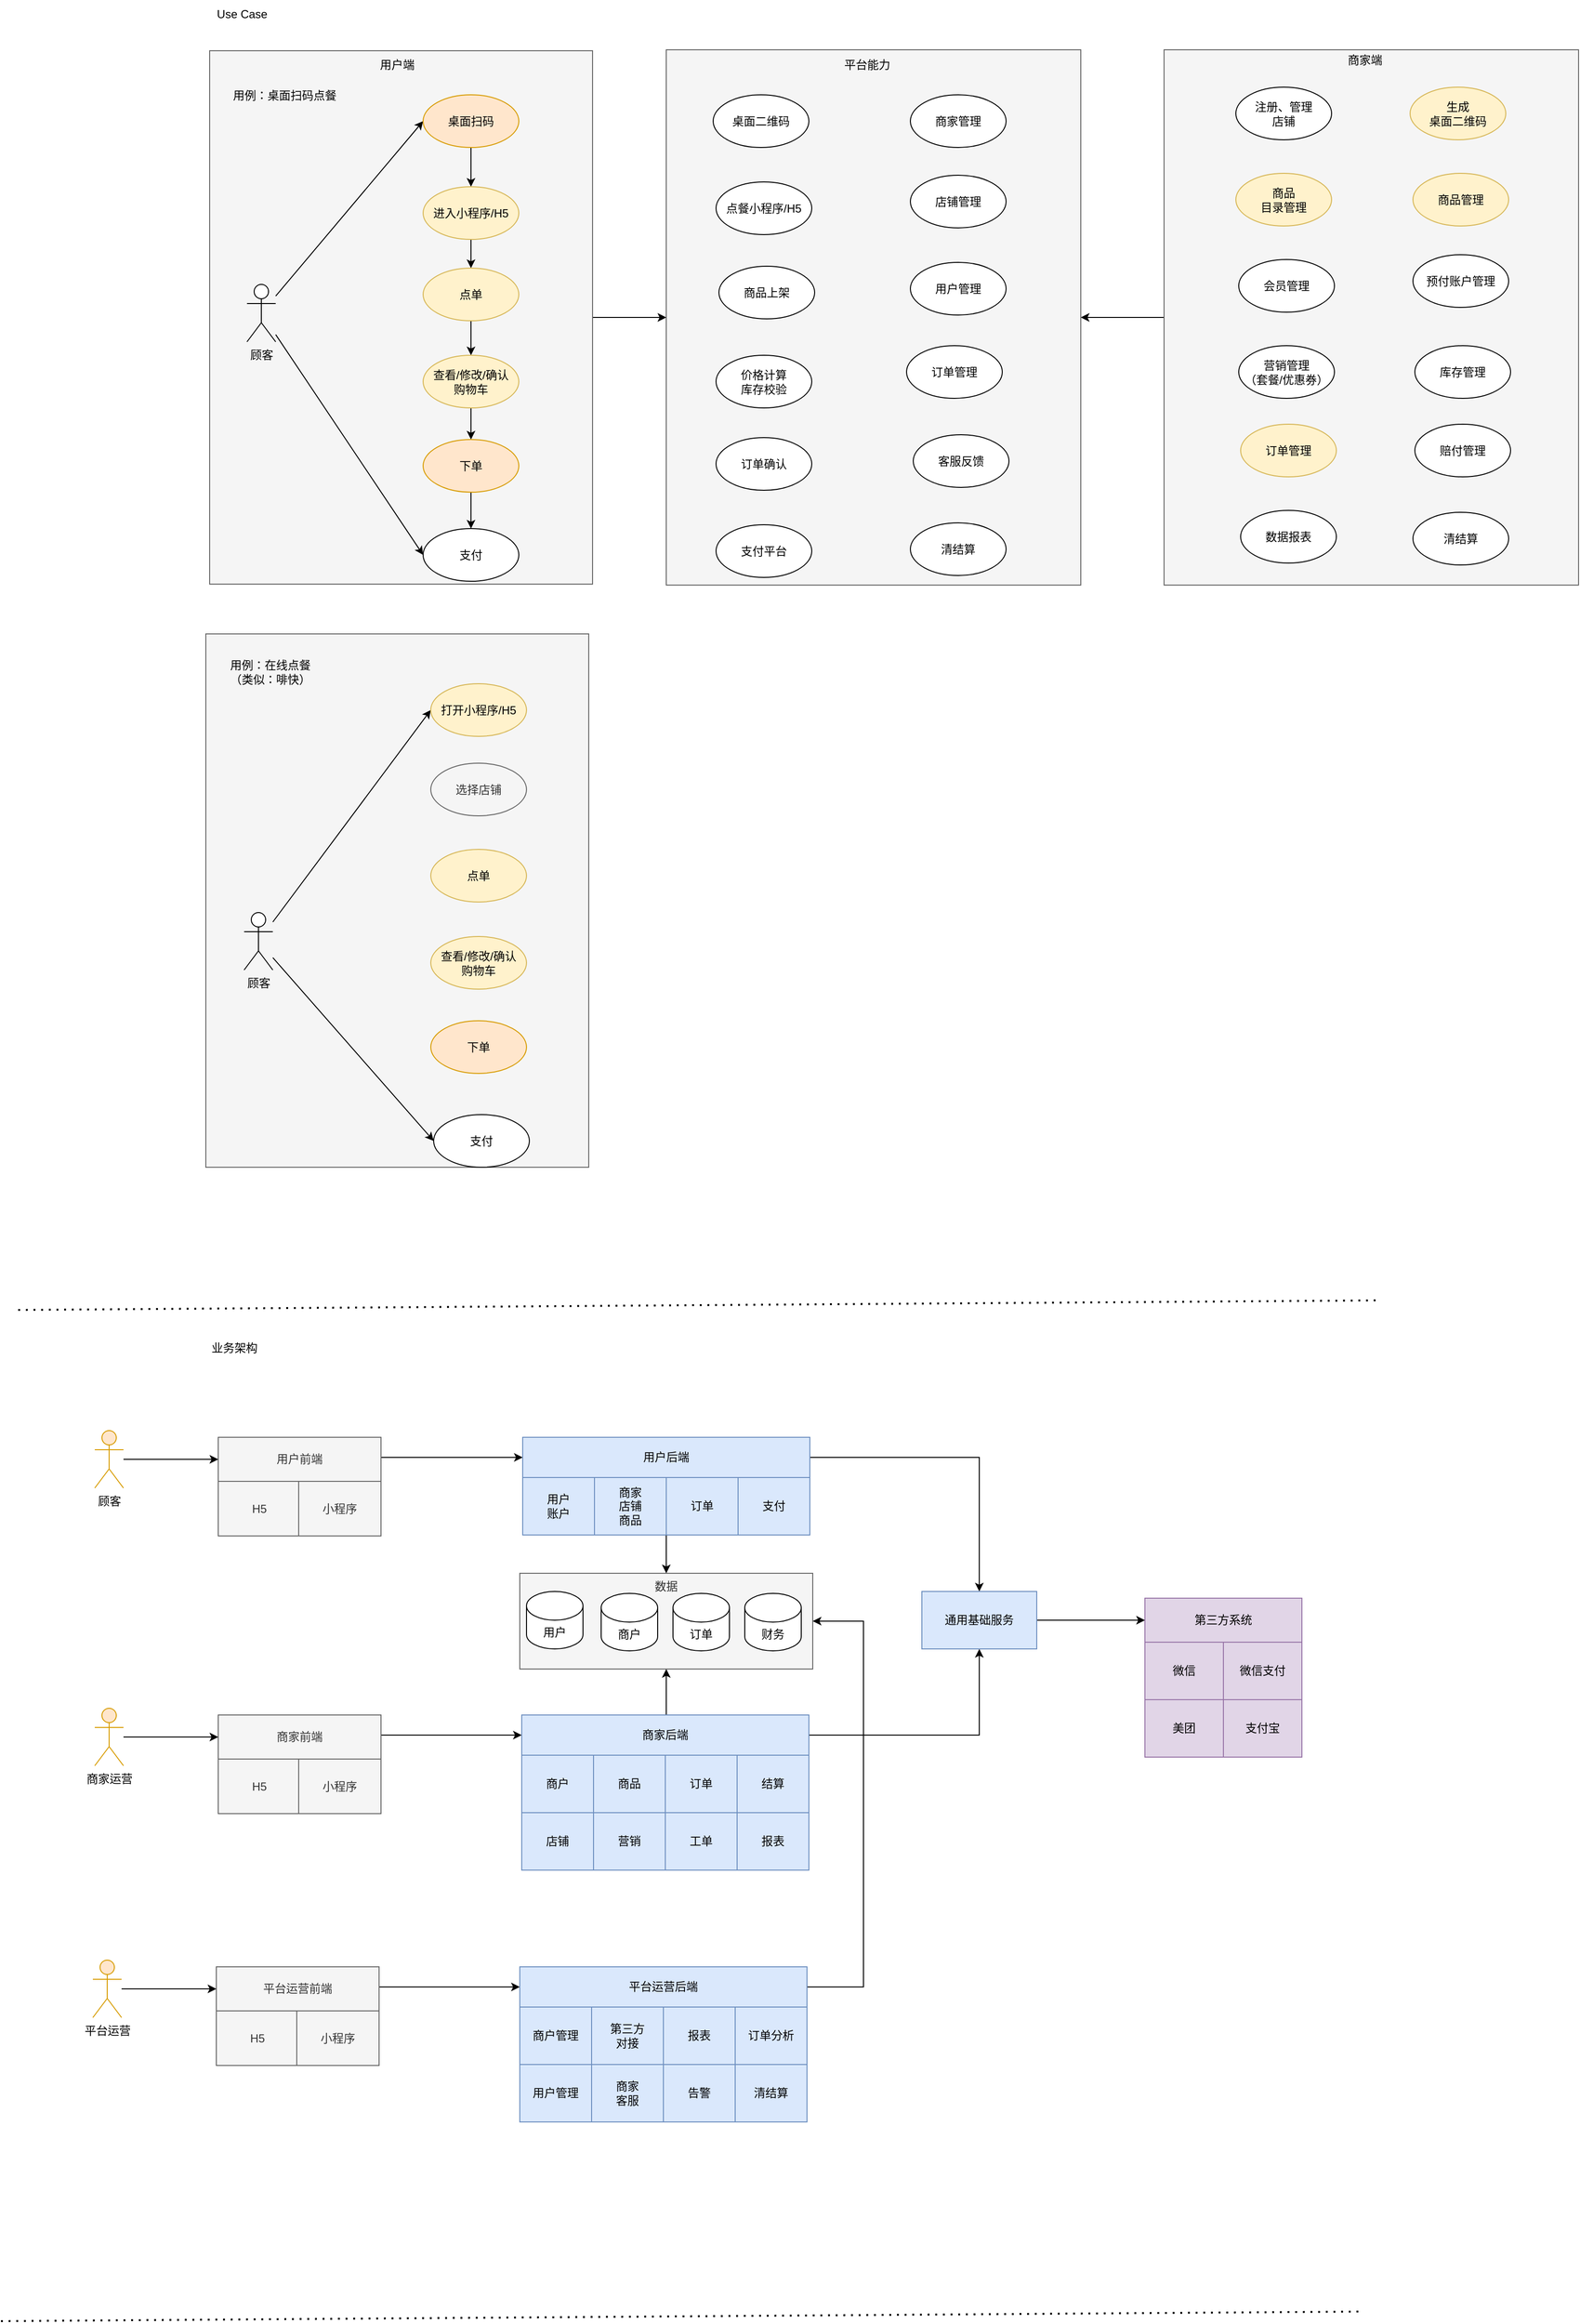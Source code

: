 <mxfile version="22.1.18" type="github">
  <diagram name="第 1 页" id="C6uemrq99qdhGbZKcxYd">
    <mxGraphModel dx="1354" dy="970" grid="0" gridSize="10" guides="1" tooltips="1" connect="1" arrows="1" fold="1" page="0" pageScale="1" pageWidth="827" pageHeight="1169" math="0" shadow="0">
      <root>
        <mxCell id="0" />
        <mxCell id="1" parent="0" />
        <mxCell id="IzQj0eirDtD4WqCbWgzO-100" value="数据" style="rounded=0;whiteSpace=wrap;html=1;verticalAlign=top;fillColor=#f5f5f5;fontColor=#333333;strokeColor=#666666;" vertex="1" parent="1">
          <mxGeometry x="162" y="1638" width="306" height="100" as="geometry" />
        </mxCell>
        <mxCell id="IzQj0eirDtD4WqCbWgzO-55" value="" style="rounded=0;whiteSpace=wrap;html=1;fillColor=#f5f5f5;fontColor=#333333;strokeColor=#666666;" vertex="1" parent="1">
          <mxGeometry x="-166" y="657" width="400" height="557" as="geometry" />
        </mxCell>
        <mxCell id="IzQj0eirDtD4WqCbWgzO-42" style="edgeStyle=orthogonalEdgeStyle;rounded=0;orthogonalLoop=1;jettySize=auto;html=1;entryX=1;entryY=0.5;entryDx=0;entryDy=0;" edge="1" parent="1" source="IzQj0eirDtD4WqCbWgzO-39" target="IzQj0eirDtD4WqCbWgzO-23">
          <mxGeometry relative="1" as="geometry" />
        </mxCell>
        <mxCell id="IzQj0eirDtD4WqCbWgzO-39" value="" style="rounded=0;whiteSpace=wrap;html=1;fillColor=#f5f5f5;fontColor=#333333;strokeColor=#666666;" vertex="1" parent="1">
          <mxGeometry x="835" y="47" width="433" height="559" as="geometry" />
        </mxCell>
        <mxCell id="IzQj0eirDtD4WqCbWgzO-23" value="" style="rounded=0;whiteSpace=wrap;html=1;fillColor=#f5f5f5;fontColor=#333333;strokeColor=#666666;" vertex="1" parent="1">
          <mxGeometry x="315" y="47" width="433" height="559" as="geometry" />
        </mxCell>
        <mxCell id="IzQj0eirDtD4WqCbWgzO-40" style="edgeStyle=orthogonalEdgeStyle;rounded=0;orthogonalLoop=1;jettySize=auto;html=1;entryX=0;entryY=0.5;entryDx=0;entryDy=0;" edge="1" parent="1" source="IzQj0eirDtD4WqCbWgzO-22" target="IzQj0eirDtD4WqCbWgzO-23">
          <mxGeometry relative="1" as="geometry" />
        </mxCell>
        <mxCell id="IzQj0eirDtD4WqCbWgzO-22" value="" style="rounded=0;whiteSpace=wrap;html=1;fillColor=#f5f5f5;fontColor=#333333;strokeColor=#666666;" vertex="1" parent="1">
          <mxGeometry x="-162" y="48" width="400" height="557" as="geometry" />
        </mxCell>
        <mxCell id="IzQj0eirDtD4WqCbWgzO-4" style="rounded=0;orthogonalLoop=1;jettySize=auto;html=1;entryX=0;entryY=0.5;entryDx=0;entryDy=0;" edge="1" parent="1" source="IzQj0eirDtD4WqCbWgzO-1" target="IzQj0eirDtD4WqCbWgzO-3">
          <mxGeometry relative="1" as="geometry" />
        </mxCell>
        <mxCell id="IzQj0eirDtD4WqCbWgzO-15" style="rounded=0;orthogonalLoop=1;jettySize=auto;html=1;entryX=0;entryY=0.5;entryDx=0;entryDy=0;" edge="1" parent="1" source="IzQj0eirDtD4WqCbWgzO-1" target="IzQj0eirDtD4WqCbWgzO-13">
          <mxGeometry relative="1" as="geometry" />
        </mxCell>
        <mxCell id="IzQj0eirDtD4WqCbWgzO-1" value="顾客" style="shape=umlActor;verticalLabelPosition=bottom;verticalAlign=top;html=1;outlineConnect=0;" vertex="1" parent="1">
          <mxGeometry x="-123" y="292" width="30" height="60" as="geometry" />
        </mxCell>
        <mxCell id="IzQj0eirDtD4WqCbWgzO-2" value="Use Case" style="text;html=1;strokeColor=none;fillColor=none;align=center;verticalAlign=middle;whiteSpace=wrap;rounded=0;" vertex="1" parent="1">
          <mxGeometry x="-158" y="-5" width="60" height="30" as="geometry" />
        </mxCell>
        <mxCell id="IzQj0eirDtD4WqCbWgzO-6" style="edgeStyle=orthogonalEdgeStyle;rounded=0;orthogonalLoop=1;jettySize=auto;html=1;entryX=0.5;entryY=0;entryDx=0;entryDy=0;" edge="1" parent="1" source="IzQj0eirDtD4WqCbWgzO-3" target="IzQj0eirDtD4WqCbWgzO-5">
          <mxGeometry relative="1" as="geometry" />
        </mxCell>
        <mxCell id="IzQj0eirDtD4WqCbWgzO-3" value="桌面扫码" style="ellipse;whiteSpace=wrap;html=1;fillColor=#ffe6cc;strokeColor=#d79b00;" vertex="1" parent="1">
          <mxGeometry x="61" y="94" width="100" height="55" as="geometry" />
        </mxCell>
        <mxCell id="IzQj0eirDtD4WqCbWgzO-8" style="edgeStyle=orthogonalEdgeStyle;rounded=0;orthogonalLoop=1;jettySize=auto;html=1;" edge="1" parent="1" source="IzQj0eirDtD4WqCbWgzO-5" target="IzQj0eirDtD4WqCbWgzO-7">
          <mxGeometry relative="1" as="geometry" />
        </mxCell>
        <mxCell id="IzQj0eirDtD4WqCbWgzO-5" value="进入小程序/H5" style="ellipse;whiteSpace=wrap;html=1;fillColor=#fff2cc;strokeColor=#d6b656;" vertex="1" parent="1">
          <mxGeometry x="61" y="190" width="100" height="55" as="geometry" />
        </mxCell>
        <mxCell id="IzQj0eirDtD4WqCbWgzO-10" style="edgeStyle=orthogonalEdgeStyle;rounded=0;orthogonalLoop=1;jettySize=auto;html=1;entryX=0.5;entryY=0;entryDx=0;entryDy=0;" edge="1" parent="1" source="IzQj0eirDtD4WqCbWgzO-7" target="IzQj0eirDtD4WqCbWgzO-9">
          <mxGeometry relative="1" as="geometry" />
        </mxCell>
        <mxCell id="IzQj0eirDtD4WqCbWgzO-7" value="点单" style="ellipse;whiteSpace=wrap;html=1;fillColor=#fff2cc;strokeColor=#d6b656;" vertex="1" parent="1">
          <mxGeometry x="61" y="275" width="100" height="55" as="geometry" />
        </mxCell>
        <mxCell id="IzQj0eirDtD4WqCbWgzO-12" style="edgeStyle=orthogonalEdgeStyle;rounded=0;orthogonalLoop=1;jettySize=auto;html=1;entryX=0.5;entryY=0;entryDx=0;entryDy=0;" edge="1" parent="1" source="IzQj0eirDtD4WqCbWgzO-9" target="IzQj0eirDtD4WqCbWgzO-11">
          <mxGeometry relative="1" as="geometry" />
        </mxCell>
        <mxCell id="IzQj0eirDtD4WqCbWgzO-9" value="查看/修改/确认&lt;br&gt;购物车" style="ellipse;whiteSpace=wrap;html=1;fillColor=#fff2cc;strokeColor=#d6b656;" vertex="1" parent="1">
          <mxGeometry x="61" y="366" width="100" height="55" as="geometry" />
        </mxCell>
        <mxCell id="IzQj0eirDtD4WqCbWgzO-14" style="edgeStyle=orthogonalEdgeStyle;rounded=0;orthogonalLoop=1;jettySize=auto;html=1;entryX=0.5;entryY=0;entryDx=0;entryDy=0;" edge="1" parent="1" source="IzQj0eirDtD4WqCbWgzO-11" target="IzQj0eirDtD4WqCbWgzO-13">
          <mxGeometry relative="1" as="geometry" />
        </mxCell>
        <mxCell id="IzQj0eirDtD4WqCbWgzO-11" value="下单" style="ellipse;whiteSpace=wrap;html=1;fillColor=#ffe6cc;strokeColor=#d79b00;" vertex="1" parent="1">
          <mxGeometry x="61" y="454" width="100" height="55" as="geometry" />
        </mxCell>
        <mxCell id="IzQj0eirDtD4WqCbWgzO-13" value="支付" style="ellipse;whiteSpace=wrap;html=1;" vertex="1" parent="1">
          <mxGeometry x="61" y="547" width="100" height="55" as="geometry" />
        </mxCell>
        <mxCell id="IzQj0eirDtD4WqCbWgzO-16" value="桌面二维码" style="ellipse;whiteSpace=wrap;html=1;" vertex="1" parent="1">
          <mxGeometry x="364" y="94" width="100" height="55" as="geometry" />
        </mxCell>
        <mxCell id="IzQj0eirDtD4WqCbWgzO-17" value="点餐小程序/H5" style="ellipse;whiteSpace=wrap;html=1;" vertex="1" parent="1">
          <mxGeometry x="367" y="185" width="100" height="55" as="geometry" />
        </mxCell>
        <mxCell id="IzQj0eirDtD4WqCbWgzO-18" value="商品上架" style="ellipse;whiteSpace=wrap;html=1;" vertex="1" parent="1">
          <mxGeometry x="370" y="273" width="100" height="55" as="geometry" />
        </mxCell>
        <mxCell id="IzQj0eirDtD4WqCbWgzO-19" value="价格计算&lt;br&gt;库存校验" style="ellipse;whiteSpace=wrap;html=1;" vertex="1" parent="1">
          <mxGeometry x="367" y="366" width="100" height="55" as="geometry" />
        </mxCell>
        <mxCell id="IzQj0eirDtD4WqCbWgzO-20" value="订单确认" style="ellipse;whiteSpace=wrap;html=1;" vertex="1" parent="1">
          <mxGeometry x="367" y="452" width="100" height="55" as="geometry" />
        </mxCell>
        <mxCell id="IzQj0eirDtD4WqCbWgzO-21" value="支付平台" style="ellipse;whiteSpace=wrap;html=1;" vertex="1" parent="1">
          <mxGeometry x="367" y="543" width="100" height="55" as="geometry" />
        </mxCell>
        <mxCell id="IzQj0eirDtD4WqCbWgzO-24" value="用户端" style="text;html=1;strokeColor=none;fillColor=none;align=center;verticalAlign=middle;whiteSpace=wrap;rounded=0;" vertex="1" parent="1">
          <mxGeometry x="4" y="48" width="60" height="30" as="geometry" />
        </mxCell>
        <mxCell id="IzQj0eirDtD4WqCbWgzO-25" value="平台能力" style="text;html=1;strokeColor=none;fillColor=none;align=center;verticalAlign=middle;whiteSpace=wrap;rounded=0;" vertex="1" parent="1">
          <mxGeometry x="495" y="48" width="60" height="30" as="geometry" />
        </mxCell>
        <mxCell id="IzQj0eirDtD4WqCbWgzO-26" value="商家端" style="text;html=1;strokeColor=none;fillColor=none;align=center;verticalAlign=middle;whiteSpace=wrap;rounded=0;" vertex="1" parent="1">
          <mxGeometry x="1015" y="43" width="60" height="30" as="geometry" />
        </mxCell>
        <mxCell id="IzQj0eirDtD4WqCbWgzO-27" value="注册、管理&lt;br&gt;店铺" style="ellipse;whiteSpace=wrap;html=1;" vertex="1" parent="1">
          <mxGeometry x="910" y="86" width="100" height="55" as="geometry" />
        </mxCell>
        <mxCell id="IzQj0eirDtD4WqCbWgzO-28" value="生成&lt;br&gt;桌面二维码" style="ellipse;whiteSpace=wrap;html=1;fillColor=#fff2cc;strokeColor=#d6b656;" vertex="1" parent="1">
          <mxGeometry x="1092" y="86" width="100" height="55" as="geometry" />
        </mxCell>
        <mxCell id="IzQj0eirDtD4WqCbWgzO-29" value="商品&lt;br&gt;目录管理" style="ellipse;whiteSpace=wrap;html=1;fillColor=#fff2cc;strokeColor=#d6b656;" vertex="1" parent="1">
          <mxGeometry x="910" y="176" width="100" height="55" as="geometry" />
        </mxCell>
        <mxCell id="IzQj0eirDtD4WqCbWgzO-30" value="商品管理" style="ellipse;whiteSpace=wrap;html=1;fillColor=#fff2cc;strokeColor=#d6b656;" vertex="1" parent="1">
          <mxGeometry x="1095" y="176" width="100" height="55" as="geometry" />
        </mxCell>
        <mxCell id="IzQj0eirDtD4WqCbWgzO-31" value="营销管理&lt;br&gt;（套餐/优惠券）" style="ellipse;whiteSpace=wrap;html=1;" vertex="1" parent="1">
          <mxGeometry x="913" y="356" width="100" height="55" as="geometry" />
        </mxCell>
        <mxCell id="IzQj0eirDtD4WqCbWgzO-32" value="预付账户管理" style="ellipse;whiteSpace=wrap;html=1;" vertex="1" parent="1">
          <mxGeometry x="1095" y="261" width="100" height="55" as="geometry" />
        </mxCell>
        <mxCell id="IzQj0eirDtD4WqCbWgzO-33" value="会员管理" style="ellipse;whiteSpace=wrap;html=1;" vertex="1" parent="1">
          <mxGeometry x="913" y="266" width="100" height="55" as="geometry" />
        </mxCell>
        <mxCell id="IzQj0eirDtD4WqCbWgzO-34" value="库存管理" style="ellipse;whiteSpace=wrap;html=1;" vertex="1" parent="1">
          <mxGeometry x="1097" y="356" width="100" height="55" as="geometry" />
        </mxCell>
        <mxCell id="IzQj0eirDtD4WqCbWgzO-35" value="订单管理" style="ellipse;whiteSpace=wrap;html=1;fillColor=#fff2cc;strokeColor=#d6b656;" vertex="1" parent="1">
          <mxGeometry x="915" y="438" width="100" height="55" as="geometry" />
        </mxCell>
        <mxCell id="IzQj0eirDtD4WqCbWgzO-36" value="赔付管理" style="ellipse;whiteSpace=wrap;html=1;" vertex="1" parent="1">
          <mxGeometry x="1097" y="438" width="100" height="55" as="geometry" />
        </mxCell>
        <mxCell id="IzQj0eirDtD4WqCbWgzO-37" value="数据报表" style="ellipse;whiteSpace=wrap;html=1;" vertex="1" parent="1">
          <mxGeometry x="915" y="528" width="100" height="55" as="geometry" />
        </mxCell>
        <mxCell id="IzQj0eirDtD4WqCbWgzO-38" value="清结算" style="ellipse;whiteSpace=wrap;html=1;" vertex="1" parent="1">
          <mxGeometry x="1095" y="530" width="100" height="55" as="geometry" />
        </mxCell>
        <mxCell id="IzQj0eirDtD4WqCbWgzO-43" value="用例：桌面扫码点餐" style="text;html=1;strokeColor=none;fillColor=none;align=center;verticalAlign=middle;whiteSpace=wrap;rounded=0;" vertex="1" parent="1">
          <mxGeometry x="-143" y="80" width="119" height="30" as="geometry" />
        </mxCell>
        <mxCell id="IzQj0eirDtD4WqCbWgzO-44" value="用例：在线点餐&lt;br&gt;（类似：啡快）" style="text;html=1;strokeColor=none;fillColor=none;align=center;verticalAlign=middle;whiteSpace=wrap;rounded=0;" vertex="1" parent="1">
          <mxGeometry x="-158" y="682" width="119" height="30" as="geometry" />
        </mxCell>
        <mxCell id="IzQj0eirDtD4WqCbWgzO-53" style="rounded=0;orthogonalLoop=1;jettySize=auto;html=1;entryX=0;entryY=0.5;entryDx=0;entryDy=0;" edge="1" parent="1" source="IzQj0eirDtD4WqCbWgzO-45" target="IzQj0eirDtD4WqCbWgzO-47">
          <mxGeometry relative="1" as="geometry" />
        </mxCell>
        <mxCell id="IzQj0eirDtD4WqCbWgzO-54" style="rounded=0;orthogonalLoop=1;jettySize=auto;html=1;entryX=0;entryY=0.5;entryDx=0;entryDy=0;" edge="1" parent="1" source="IzQj0eirDtD4WqCbWgzO-45" target="IzQj0eirDtD4WqCbWgzO-52">
          <mxGeometry relative="1" as="geometry" />
        </mxCell>
        <mxCell id="IzQj0eirDtD4WqCbWgzO-45" value="顾客" style="shape=umlActor;verticalLabelPosition=bottom;verticalAlign=top;html=1;outlineConnect=0;" vertex="1" parent="1">
          <mxGeometry x="-126" y="948" width="30" height="60" as="geometry" />
        </mxCell>
        <mxCell id="IzQj0eirDtD4WqCbWgzO-47" value="打开小程序/H5" style="ellipse;whiteSpace=wrap;html=1;fillColor=#fff2cc;strokeColor=#d6b656;" vertex="1" parent="1">
          <mxGeometry x="69" y="709" width="100" height="55" as="geometry" />
        </mxCell>
        <mxCell id="IzQj0eirDtD4WqCbWgzO-48" value="点单" style="ellipse;whiteSpace=wrap;html=1;fillColor=#fff2cc;strokeColor=#d6b656;" vertex="1" parent="1">
          <mxGeometry x="69" y="882" width="100" height="55" as="geometry" />
        </mxCell>
        <mxCell id="IzQj0eirDtD4WqCbWgzO-49" value="查看/修改/确认&lt;br&gt;购物车" style="ellipse;whiteSpace=wrap;html=1;fillColor=#fff2cc;strokeColor=#d6b656;" vertex="1" parent="1">
          <mxGeometry x="69" y="973" width="100" height="55" as="geometry" />
        </mxCell>
        <mxCell id="IzQj0eirDtD4WqCbWgzO-50" value="下单" style="ellipse;whiteSpace=wrap;html=1;fillColor=#ffe6cc;strokeColor=#d79b00;" vertex="1" parent="1">
          <mxGeometry x="69" y="1061" width="100" height="55" as="geometry" />
        </mxCell>
        <mxCell id="IzQj0eirDtD4WqCbWgzO-51" value="选择店铺" style="ellipse;whiteSpace=wrap;html=1;fillColor=#f5f5f5;strokeColor=#666666;fontColor=#333333;" vertex="1" parent="1">
          <mxGeometry x="69" y="792" width="100" height="55" as="geometry" />
        </mxCell>
        <mxCell id="IzQj0eirDtD4WqCbWgzO-52" value="支付" style="ellipse;whiteSpace=wrap;html=1;" vertex="1" parent="1">
          <mxGeometry x="72" y="1159" width="100" height="55" as="geometry" />
        </mxCell>
        <mxCell id="IzQj0eirDtD4WqCbWgzO-56" value="商家管理" style="ellipse;whiteSpace=wrap;html=1;" vertex="1" parent="1">
          <mxGeometry x="570" y="94" width="100" height="55" as="geometry" />
        </mxCell>
        <mxCell id="IzQj0eirDtD4WqCbWgzO-57" value="店铺管理" style="ellipse;whiteSpace=wrap;html=1;" vertex="1" parent="1">
          <mxGeometry x="570" y="178" width="100" height="55" as="geometry" />
        </mxCell>
        <mxCell id="IzQj0eirDtD4WqCbWgzO-58" value="用户管理" style="ellipse;whiteSpace=wrap;html=1;" vertex="1" parent="1">
          <mxGeometry x="570" y="269" width="100" height="55" as="geometry" />
        </mxCell>
        <mxCell id="IzQj0eirDtD4WqCbWgzO-59" value="订单管理" style="ellipse;whiteSpace=wrap;html=1;" vertex="1" parent="1">
          <mxGeometry x="566" y="356" width="100" height="55" as="geometry" />
        </mxCell>
        <mxCell id="IzQj0eirDtD4WqCbWgzO-60" value="清结算" style="ellipse;whiteSpace=wrap;html=1;" vertex="1" parent="1">
          <mxGeometry x="570" y="541" width="100" height="55" as="geometry" />
        </mxCell>
        <mxCell id="IzQj0eirDtD4WqCbWgzO-61" value="客服反馈" style="ellipse;whiteSpace=wrap;html=1;" vertex="1" parent="1">
          <mxGeometry x="573" y="449" width="100" height="55" as="geometry" />
        </mxCell>
        <mxCell id="IzQj0eirDtD4WqCbWgzO-62" value="" style="endArrow=none;dashed=1;html=1;dashPattern=1 3;strokeWidth=2;rounded=0;" edge="1" parent="1">
          <mxGeometry width="50" height="50" relative="1" as="geometry">
            <mxPoint x="-362" y="1363" as="sourcePoint" />
            <mxPoint x="1061" y="1353" as="targetPoint" />
          </mxGeometry>
        </mxCell>
        <mxCell id="IzQj0eirDtD4WqCbWgzO-63" value="业务架构" style="text;html=1;strokeColor=none;fillColor=none;align=center;verticalAlign=middle;whiteSpace=wrap;rounded=0;" vertex="1" parent="1">
          <mxGeometry x="-166" y="1388" width="60" height="30" as="geometry" />
        </mxCell>
        <mxCell id="IzQj0eirDtD4WqCbWgzO-75" style="edgeStyle=orthogonalEdgeStyle;rounded=0;orthogonalLoop=1;jettySize=auto;html=1;entryX=0;entryY=0.5;entryDx=0;entryDy=0;" edge="1" parent="1" source="IzQj0eirDtD4WqCbWgzO-64" target="IzQj0eirDtD4WqCbWgzO-69">
          <mxGeometry relative="1" as="geometry">
            <Array as="points">
              <mxPoint x="53" y="1517" />
              <mxPoint x="53" y="1517" />
            </Array>
          </mxGeometry>
        </mxCell>
        <mxCell id="IzQj0eirDtD4WqCbWgzO-64" value="用户前端" style="rounded=0;whiteSpace=wrap;html=1;fillColor=#f5f5f5;fontColor=#333333;strokeColor=#666666;" vertex="1" parent="1">
          <mxGeometry x="-153" y="1496" width="170" height="46" as="geometry" />
        </mxCell>
        <mxCell id="IzQj0eirDtD4WqCbWgzO-65" value="H5" style="rounded=0;whiteSpace=wrap;html=1;fillColor=#f5f5f5;fontColor=#333333;strokeColor=#666666;" vertex="1" parent="1">
          <mxGeometry x="-153" y="1542" width="86" height="57" as="geometry" />
        </mxCell>
        <mxCell id="IzQj0eirDtD4WqCbWgzO-66" value="小程序" style="rounded=0;whiteSpace=wrap;html=1;fillColor=#f5f5f5;fontColor=#333333;strokeColor=#666666;" vertex="1" parent="1">
          <mxGeometry x="-69" y="1542" width="86" height="57" as="geometry" />
        </mxCell>
        <mxCell id="IzQj0eirDtD4WqCbWgzO-68" style="edgeStyle=orthogonalEdgeStyle;rounded=0;orthogonalLoop=1;jettySize=auto;html=1;entryX=0;entryY=0.5;entryDx=0;entryDy=0;" edge="1" parent="1" source="IzQj0eirDtD4WqCbWgzO-67" target="IzQj0eirDtD4WqCbWgzO-64">
          <mxGeometry relative="1" as="geometry">
            <Array as="points">
              <mxPoint x="-228" y="1519" />
              <mxPoint x="-228" y="1519" />
            </Array>
          </mxGeometry>
        </mxCell>
        <mxCell id="IzQj0eirDtD4WqCbWgzO-67" value="顾客" style="shape=umlActor;verticalLabelPosition=bottom;verticalAlign=top;html=1;outlineConnect=0;fillColor=#ffe6cc;strokeColor=#d79b00;" vertex="1" parent="1">
          <mxGeometry x="-282" y="1489" width="30" height="60" as="geometry" />
        </mxCell>
        <mxCell id="IzQj0eirDtD4WqCbWgzO-106" style="edgeStyle=orthogonalEdgeStyle;rounded=0;orthogonalLoop=1;jettySize=auto;html=1;entryX=0.5;entryY=0;entryDx=0;entryDy=0;" edge="1" parent="1" source="IzQj0eirDtD4WqCbWgzO-69" target="IzQj0eirDtD4WqCbWgzO-104">
          <mxGeometry relative="1" as="geometry">
            <Array as="points">
              <mxPoint x="642" y="1517" />
            </Array>
          </mxGeometry>
        </mxCell>
        <mxCell id="IzQj0eirDtD4WqCbWgzO-69" value="用户后端" style="rounded=0;whiteSpace=wrap;html=1;fillColor=#dae8fc;strokeColor=#6c8ebf;" vertex="1" parent="1">
          <mxGeometry x="165" y="1496" width="300" height="42" as="geometry" />
        </mxCell>
        <mxCell id="IzQj0eirDtD4WqCbWgzO-70" value="用户&lt;br&gt;账户" style="rounded=0;whiteSpace=wrap;html=1;fillColor=#dae8fc;strokeColor=#6c8ebf;" vertex="1" parent="1">
          <mxGeometry x="165" y="1538" width="75" height="60" as="geometry" />
        </mxCell>
        <mxCell id="IzQj0eirDtD4WqCbWgzO-71" value="商家&lt;br&gt;店铺&lt;br&gt;商品" style="rounded=0;whiteSpace=wrap;html=1;fillColor=#dae8fc;strokeColor=#6c8ebf;" vertex="1" parent="1">
          <mxGeometry x="240" y="1538" width="75" height="60" as="geometry" />
        </mxCell>
        <mxCell id="IzQj0eirDtD4WqCbWgzO-103" style="edgeStyle=orthogonalEdgeStyle;rounded=0;orthogonalLoop=1;jettySize=auto;html=1;exitX=0;exitY=1;exitDx=0;exitDy=0;entryX=0.5;entryY=0;entryDx=0;entryDy=0;" edge="1" parent="1" source="IzQj0eirDtD4WqCbWgzO-72" target="IzQj0eirDtD4WqCbWgzO-100">
          <mxGeometry relative="1" as="geometry" />
        </mxCell>
        <mxCell id="IzQj0eirDtD4WqCbWgzO-72" value="订单" style="rounded=0;whiteSpace=wrap;html=1;fillColor=#dae8fc;strokeColor=#6c8ebf;" vertex="1" parent="1">
          <mxGeometry x="315" y="1538" width="75" height="60" as="geometry" />
        </mxCell>
        <mxCell id="IzQj0eirDtD4WqCbWgzO-73" value="支付" style="rounded=0;whiteSpace=wrap;html=1;fillColor=#dae8fc;strokeColor=#6c8ebf;" vertex="1" parent="1">
          <mxGeometry x="390" y="1538" width="75" height="60" as="geometry" />
        </mxCell>
        <mxCell id="IzQj0eirDtD4WqCbWgzO-76" value="用户" style="shape=cylinder3;whiteSpace=wrap;html=1;boundedLbl=1;backgroundOutline=1;size=15;" vertex="1" parent="1">
          <mxGeometry x="169" y="1657" width="59" height="60" as="geometry" />
        </mxCell>
        <mxCell id="IzQj0eirDtD4WqCbWgzO-77" value="商户" style="shape=cylinder3;whiteSpace=wrap;html=1;boundedLbl=1;backgroundOutline=1;size=15;" vertex="1" parent="1">
          <mxGeometry x="247" y="1659" width="59" height="60" as="geometry" />
        </mxCell>
        <mxCell id="IzQj0eirDtD4WqCbWgzO-78" value="订单" style="shape=cylinder3;whiteSpace=wrap;html=1;boundedLbl=1;backgroundOutline=1;size=15;" vertex="1" parent="1">
          <mxGeometry x="322" y="1659" width="59" height="60" as="geometry" />
        </mxCell>
        <mxCell id="IzQj0eirDtD4WqCbWgzO-79" value="财务" style="shape=cylinder3;whiteSpace=wrap;html=1;boundedLbl=1;backgroundOutline=1;size=15;" vertex="1" parent="1">
          <mxGeometry x="397" y="1659" width="59" height="60" as="geometry" />
        </mxCell>
        <mxCell id="IzQj0eirDtD4WqCbWgzO-80" style="edgeStyle=orthogonalEdgeStyle;rounded=0;orthogonalLoop=1;jettySize=auto;html=1;entryX=0;entryY=0.5;entryDx=0;entryDy=0;" edge="1" parent="1" source="IzQj0eirDtD4WqCbWgzO-81" target="IzQj0eirDtD4WqCbWgzO-86">
          <mxGeometry relative="1" as="geometry">
            <Array as="points">
              <mxPoint x="53" y="1807" />
              <mxPoint x="53" y="1807" />
            </Array>
          </mxGeometry>
        </mxCell>
        <mxCell id="IzQj0eirDtD4WqCbWgzO-81" value="商家前端" style="rounded=0;whiteSpace=wrap;html=1;fillColor=#f5f5f5;fontColor=#333333;strokeColor=#666666;" vertex="1" parent="1">
          <mxGeometry x="-153" y="1786" width="170" height="46" as="geometry" />
        </mxCell>
        <mxCell id="IzQj0eirDtD4WqCbWgzO-82" value="H5" style="rounded=0;whiteSpace=wrap;html=1;fillColor=#f5f5f5;fontColor=#333333;strokeColor=#666666;" vertex="1" parent="1">
          <mxGeometry x="-153" y="1832" width="86" height="57" as="geometry" />
        </mxCell>
        <mxCell id="IzQj0eirDtD4WqCbWgzO-83" value="小程序" style="rounded=0;whiteSpace=wrap;html=1;fillColor=#f5f5f5;fontColor=#333333;strokeColor=#666666;" vertex="1" parent="1">
          <mxGeometry x="-69" y="1832" width="86" height="57" as="geometry" />
        </mxCell>
        <mxCell id="IzQj0eirDtD4WqCbWgzO-84" style="edgeStyle=orthogonalEdgeStyle;rounded=0;orthogonalLoop=1;jettySize=auto;html=1;entryX=0;entryY=0.5;entryDx=0;entryDy=0;" edge="1" parent="1" source="IzQj0eirDtD4WqCbWgzO-85" target="IzQj0eirDtD4WqCbWgzO-81">
          <mxGeometry relative="1" as="geometry">
            <Array as="points">
              <mxPoint x="-228" y="1809" />
              <mxPoint x="-228" y="1809" />
            </Array>
          </mxGeometry>
        </mxCell>
        <mxCell id="IzQj0eirDtD4WqCbWgzO-85" value="商家运营" style="shape=umlActor;verticalLabelPosition=bottom;verticalAlign=top;html=1;outlineConnect=0;fillColor=#ffe6cc;strokeColor=#d79b00;" vertex="1" parent="1">
          <mxGeometry x="-282" y="1779" width="30" height="60" as="geometry" />
        </mxCell>
        <mxCell id="IzQj0eirDtD4WqCbWgzO-101" style="edgeStyle=orthogonalEdgeStyle;rounded=0;orthogonalLoop=1;jettySize=auto;html=1;entryX=0.5;entryY=1;entryDx=0;entryDy=0;" edge="1" parent="1" source="IzQj0eirDtD4WqCbWgzO-86" target="IzQj0eirDtD4WqCbWgzO-100">
          <mxGeometry relative="1" as="geometry">
            <Array as="points">
              <mxPoint x="315" y="1774" />
              <mxPoint x="315" y="1774" />
            </Array>
          </mxGeometry>
        </mxCell>
        <mxCell id="IzQj0eirDtD4WqCbWgzO-107" style="edgeStyle=orthogonalEdgeStyle;rounded=0;orthogonalLoop=1;jettySize=auto;html=1;entryX=0.5;entryY=1;entryDx=0;entryDy=0;" edge="1" parent="1" source="IzQj0eirDtD4WqCbWgzO-86" target="IzQj0eirDtD4WqCbWgzO-104">
          <mxGeometry relative="1" as="geometry" />
        </mxCell>
        <mxCell id="IzQj0eirDtD4WqCbWgzO-86" value="商家后端" style="rounded=0;whiteSpace=wrap;html=1;fillColor=#dae8fc;strokeColor=#6c8ebf;" vertex="1" parent="1">
          <mxGeometry x="164" y="1786" width="300" height="42" as="geometry" />
        </mxCell>
        <mxCell id="IzQj0eirDtD4WqCbWgzO-87" value="商户" style="rounded=0;whiteSpace=wrap;html=1;fillColor=#dae8fc;strokeColor=#6c8ebf;" vertex="1" parent="1">
          <mxGeometry x="164" y="1828" width="75" height="60" as="geometry" />
        </mxCell>
        <mxCell id="IzQj0eirDtD4WqCbWgzO-88" value="商品" style="rounded=0;whiteSpace=wrap;html=1;fillColor=#dae8fc;strokeColor=#6c8ebf;" vertex="1" parent="1">
          <mxGeometry x="239" y="1828" width="75" height="60" as="geometry" />
        </mxCell>
        <mxCell id="IzQj0eirDtD4WqCbWgzO-89" value="订单" style="rounded=0;whiteSpace=wrap;html=1;fillColor=#dae8fc;strokeColor=#6c8ebf;" vertex="1" parent="1">
          <mxGeometry x="314" y="1828" width="75" height="60" as="geometry" />
        </mxCell>
        <mxCell id="IzQj0eirDtD4WqCbWgzO-90" value="结算" style="rounded=0;whiteSpace=wrap;html=1;fillColor=#dae8fc;strokeColor=#6c8ebf;" vertex="1" parent="1">
          <mxGeometry x="389" y="1828" width="75" height="60" as="geometry" />
        </mxCell>
        <mxCell id="IzQj0eirDtD4WqCbWgzO-91" value="工单" style="rounded=0;whiteSpace=wrap;html=1;fillColor=#dae8fc;strokeColor=#6c8ebf;" vertex="1" parent="1">
          <mxGeometry x="314" y="1888" width="75" height="60" as="geometry" />
        </mxCell>
        <mxCell id="IzQj0eirDtD4WqCbWgzO-92" value="店铺" style="rounded=0;whiteSpace=wrap;html=1;fillColor=#dae8fc;strokeColor=#6c8ebf;" vertex="1" parent="1">
          <mxGeometry x="164" y="1888" width="75" height="60" as="geometry" />
        </mxCell>
        <mxCell id="IzQj0eirDtD4WqCbWgzO-93" value="营销" style="rounded=0;whiteSpace=wrap;html=1;fillColor=#dae8fc;strokeColor=#6c8ebf;" vertex="1" parent="1">
          <mxGeometry x="239" y="1888" width="75" height="60" as="geometry" />
        </mxCell>
        <mxCell id="IzQj0eirDtD4WqCbWgzO-94" value="报表" style="rounded=0;whiteSpace=wrap;html=1;fillColor=#dae8fc;strokeColor=#6c8ebf;" vertex="1" parent="1">
          <mxGeometry x="389" y="1888" width="75" height="60" as="geometry" />
        </mxCell>
        <mxCell id="IzQj0eirDtD4WqCbWgzO-95" value="第三方系统" style="rounded=0;whiteSpace=wrap;html=1;fillColor=#e1d5e7;strokeColor=#9673a6;" vertex="1" parent="1">
          <mxGeometry x="815" y="1664" width="164" height="46" as="geometry" />
        </mxCell>
        <mxCell id="IzQj0eirDtD4WqCbWgzO-96" value="微信" style="rounded=0;whiteSpace=wrap;html=1;fillColor=#e1d5e7;strokeColor=#9673a6;" vertex="1" parent="1">
          <mxGeometry x="815" y="1710" width="82" height="60" as="geometry" />
        </mxCell>
        <mxCell id="IzQj0eirDtD4WqCbWgzO-97" value="微信支付" style="rounded=0;whiteSpace=wrap;html=1;fillColor=#e1d5e7;strokeColor=#9673a6;" vertex="1" parent="1">
          <mxGeometry x="897" y="1710" width="82" height="60" as="geometry" />
        </mxCell>
        <mxCell id="IzQj0eirDtD4WqCbWgzO-98" value="美团" style="rounded=0;whiteSpace=wrap;html=1;fillColor=#e1d5e7;strokeColor=#9673a6;" vertex="1" parent="1">
          <mxGeometry x="815" y="1770" width="82" height="60" as="geometry" />
        </mxCell>
        <mxCell id="IzQj0eirDtD4WqCbWgzO-99" value="支付宝" style="rounded=0;whiteSpace=wrap;html=1;fillColor=#e1d5e7;strokeColor=#9673a6;" vertex="1" parent="1">
          <mxGeometry x="897" y="1770" width="82" height="60" as="geometry" />
        </mxCell>
        <mxCell id="IzQj0eirDtD4WqCbWgzO-105" style="edgeStyle=orthogonalEdgeStyle;rounded=0;orthogonalLoop=1;jettySize=auto;html=1;entryX=0;entryY=0.5;entryDx=0;entryDy=0;" edge="1" parent="1" source="IzQj0eirDtD4WqCbWgzO-104" target="IzQj0eirDtD4WqCbWgzO-95">
          <mxGeometry relative="1" as="geometry">
            <mxPoint x="808" y="1687" as="targetPoint" />
          </mxGeometry>
        </mxCell>
        <mxCell id="IzQj0eirDtD4WqCbWgzO-104" value="通用基础服务" style="rounded=0;whiteSpace=wrap;html=1;fillColor=#dae8fc;strokeColor=#6c8ebf;" vertex="1" parent="1">
          <mxGeometry x="582" y="1657" width="120" height="60" as="geometry" />
        </mxCell>
        <mxCell id="IzQj0eirDtD4WqCbWgzO-109" style="edgeStyle=orthogonalEdgeStyle;rounded=0;orthogonalLoop=1;jettySize=auto;html=1;entryX=0;entryY=0.5;entryDx=0;entryDy=0;" edge="1" parent="1" source="IzQj0eirDtD4WqCbWgzO-110" target="IzQj0eirDtD4WqCbWgzO-115">
          <mxGeometry relative="1" as="geometry">
            <Array as="points">
              <mxPoint x="51" y="2070" />
              <mxPoint x="51" y="2070" />
            </Array>
          </mxGeometry>
        </mxCell>
        <mxCell id="IzQj0eirDtD4WqCbWgzO-110" value="平台运营前端" style="rounded=0;whiteSpace=wrap;html=1;fillColor=#f5f5f5;fontColor=#333333;strokeColor=#666666;" vertex="1" parent="1">
          <mxGeometry x="-155" y="2049" width="170" height="46" as="geometry" />
        </mxCell>
        <mxCell id="IzQj0eirDtD4WqCbWgzO-111" value="H5" style="rounded=0;whiteSpace=wrap;html=1;fillColor=#f5f5f5;fontColor=#333333;strokeColor=#666666;" vertex="1" parent="1">
          <mxGeometry x="-155" y="2095" width="86" height="57" as="geometry" />
        </mxCell>
        <mxCell id="IzQj0eirDtD4WqCbWgzO-112" value="小程序" style="rounded=0;whiteSpace=wrap;html=1;fillColor=#f5f5f5;fontColor=#333333;strokeColor=#666666;" vertex="1" parent="1">
          <mxGeometry x="-71" y="2095" width="86" height="57" as="geometry" />
        </mxCell>
        <mxCell id="IzQj0eirDtD4WqCbWgzO-113" style="edgeStyle=orthogonalEdgeStyle;rounded=0;orthogonalLoop=1;jettySize=auto;html=1;entryX=0;entryY=0.5;entryDx=0;entryDy=0;" edge="1" parent="1" source="IzQj0eirDtD4WqCbWgzO-114" target="IzQj0eirDtD4WqCbWgzO-110">
          <mxGeometry relative="1" as="geometry">
            <Array as="points">
              <mxPoint x="-230" y="2072" />
              <mxPoint x="-230" y="2072" />
            </Array>
          </mxGeometry>
        </mxCell>
        <mxCell id="IzQj0eirDtD4WqCbWgzO-114" value="平台运营" style="shape=umlActor;verticalLabelPosition=bottom;verticalAlign=top;html=1;outlineConnect=0;fillColor=#ffe6cc;strokeColor=#d79b00;" vertex="1" parent="1">
          <mxGeometry x="-284" y="2042" width="30" height="60" as="geometry" />
        </mxCell>
        <mxCell id="IzQj0eirDtD4WqCbWgzO-124" style="edgeStyle=orthogonalEdgeStyle;rounded=0;orthogonalLoop=1;jettySize=auto;html=1;entryX=1;entryY=0.5;entryDx=0;entryDy=0;" edge="1" parent="1" source="IzQj0eirDtD4WqCbWgzO-115" target="IzQj0eirDtD4WqCbWgzO-100">
          <mxGeometry relative="1" as="geometry">
            <Array as="points">
              <mxPoint x="521" y="2070" />
              <mxPoint x="521" y="1688" />
            </Array>
          </mxGeometry>
        </mxCell>
        <mxCell id="IzQj0eirDtD4WqCbWgzO-115" value="平台运营后端" style="rounded=0;whiteSpace=wrap;html=1;fillColor=#dae8fc;strokeColor=#6c8ebf;" vertex="1" parent="1">
          <mxGeometry x="162" y="2049" width="300" height="42" as="geometry" />
        </mxCell>
        <mxCell id="IzQj0eirDtD4WqCbWgzO-116" value="商户管理" style="rounded=0;whiteSpace=wrap;html=1;fillColor=#dae8fc;strokeColor=#6c8ebf;" vertex="1" parent="1">
          <mxGeometry x="162" y="2091" width="75" height="60" as="geometry" />
        </mxCell>
        <mxCell id="IzQj0eirDtD4WqCbWgzO-117" value="第三方&lt;br&gt;对接" style="rounded=0;whiteSpace=wrap;html=1;fillColor=#dae8fc;strokeColor=#6c8ebf;" vertex="1" parent="1">
          <mxGeometry x="237" y="2091" width="75" height="60" as="geometry" />
        </mxCell>
        <mxCell id="IzQj0eirDtD4WqCbWgzO-118" value="报表" style="rounded=0;whiteSpace=wrap;html=1;fillColor=#dae8fc;strokeColor=#6c8ebf;" vertex="1" parent="1">
          <mxGeometry x="312" y="2091" width="75" height="60" as="geometry" />
        </mxCell>
        <mxCell id="IzQj0eirDtD4WqCbWgzO-119" value="订单分析" style="rounded=0;whiteSpace=wrap;html=1;fillColor=#dae8fc;strokeColor=#6c8ebf;" vertex="1" parent="1">
          <mxGeometry x="387" y="2091" width="75" height="60" as="geometry" />
        </mxCell>
        <mxCell id="IzQj0eirDtD4WqCbWgzO-120" value="告警" style="rounded=0;whiteSpace=wrap;html=1;fillColor=#dae8fc;strokeColor=#6c8ebf;" vertex="1" parent="1">
          <mxGeometry x="312" y="2151" width="75" height="60" as="geometry" />
        </mxCell>
        <mxCell id="IzQj0eirDtD4WqCbWgzO-121" value="用户管理" style="rounded=0;whiteSpace=wrap;html=1;fillColor=#dae8fc;strokeColor=#6c8ebf;" vertex="1" parent="1">
          <mxGeometry x="162" y="2151" width="75" height="60" as="geometry" />
        </mxCell>
        <mxCell id="IzQj0eirDtD4WqCbWgzO-122" value="商家&lt;br&gt;客服" style="rounded=0;whiteSpace=wrap;html=1;fillColor=#dae8fc;strokeColor=#6c8ebf;" vertex="1" parent="1">
          <mxGeometry x="237" y="2151" width="75" height="60" as="geometry" />
        </mxCell>
        <mxCell id="IzQj0eirDtD4WqCbWgzO-123" value="清结算" style="rounded=0;whiteSpace=wrap;html=1;fillColor=#dae8fc;strokeColor=#6c8ebf;" vertex="1" parent="1">
          <mxGeometry x="387" y="2151" width="75" height="60" as="geometry" />
        </mxCell>
        <mxCell id="IzQj0eirDtD4WqCbWgzO-125" value="" style="endArrow=none;dashed=1;html=1;dashPattern=1 3;strokeWidth=2;rounded=0;" edge="1" parent="1">
          <mxGeometry width="50" height="50" relative="1" as="geometry">
            <mxPoint x="-380" y="2419" as="sourcePoint" />
            <mxPoint x="1043" y="2409" as="targetPoint" />
          </mxGeometry>
        </mxCell>
      </root>
    </mxGraphModel>
  </diagram>
</mxfile>

